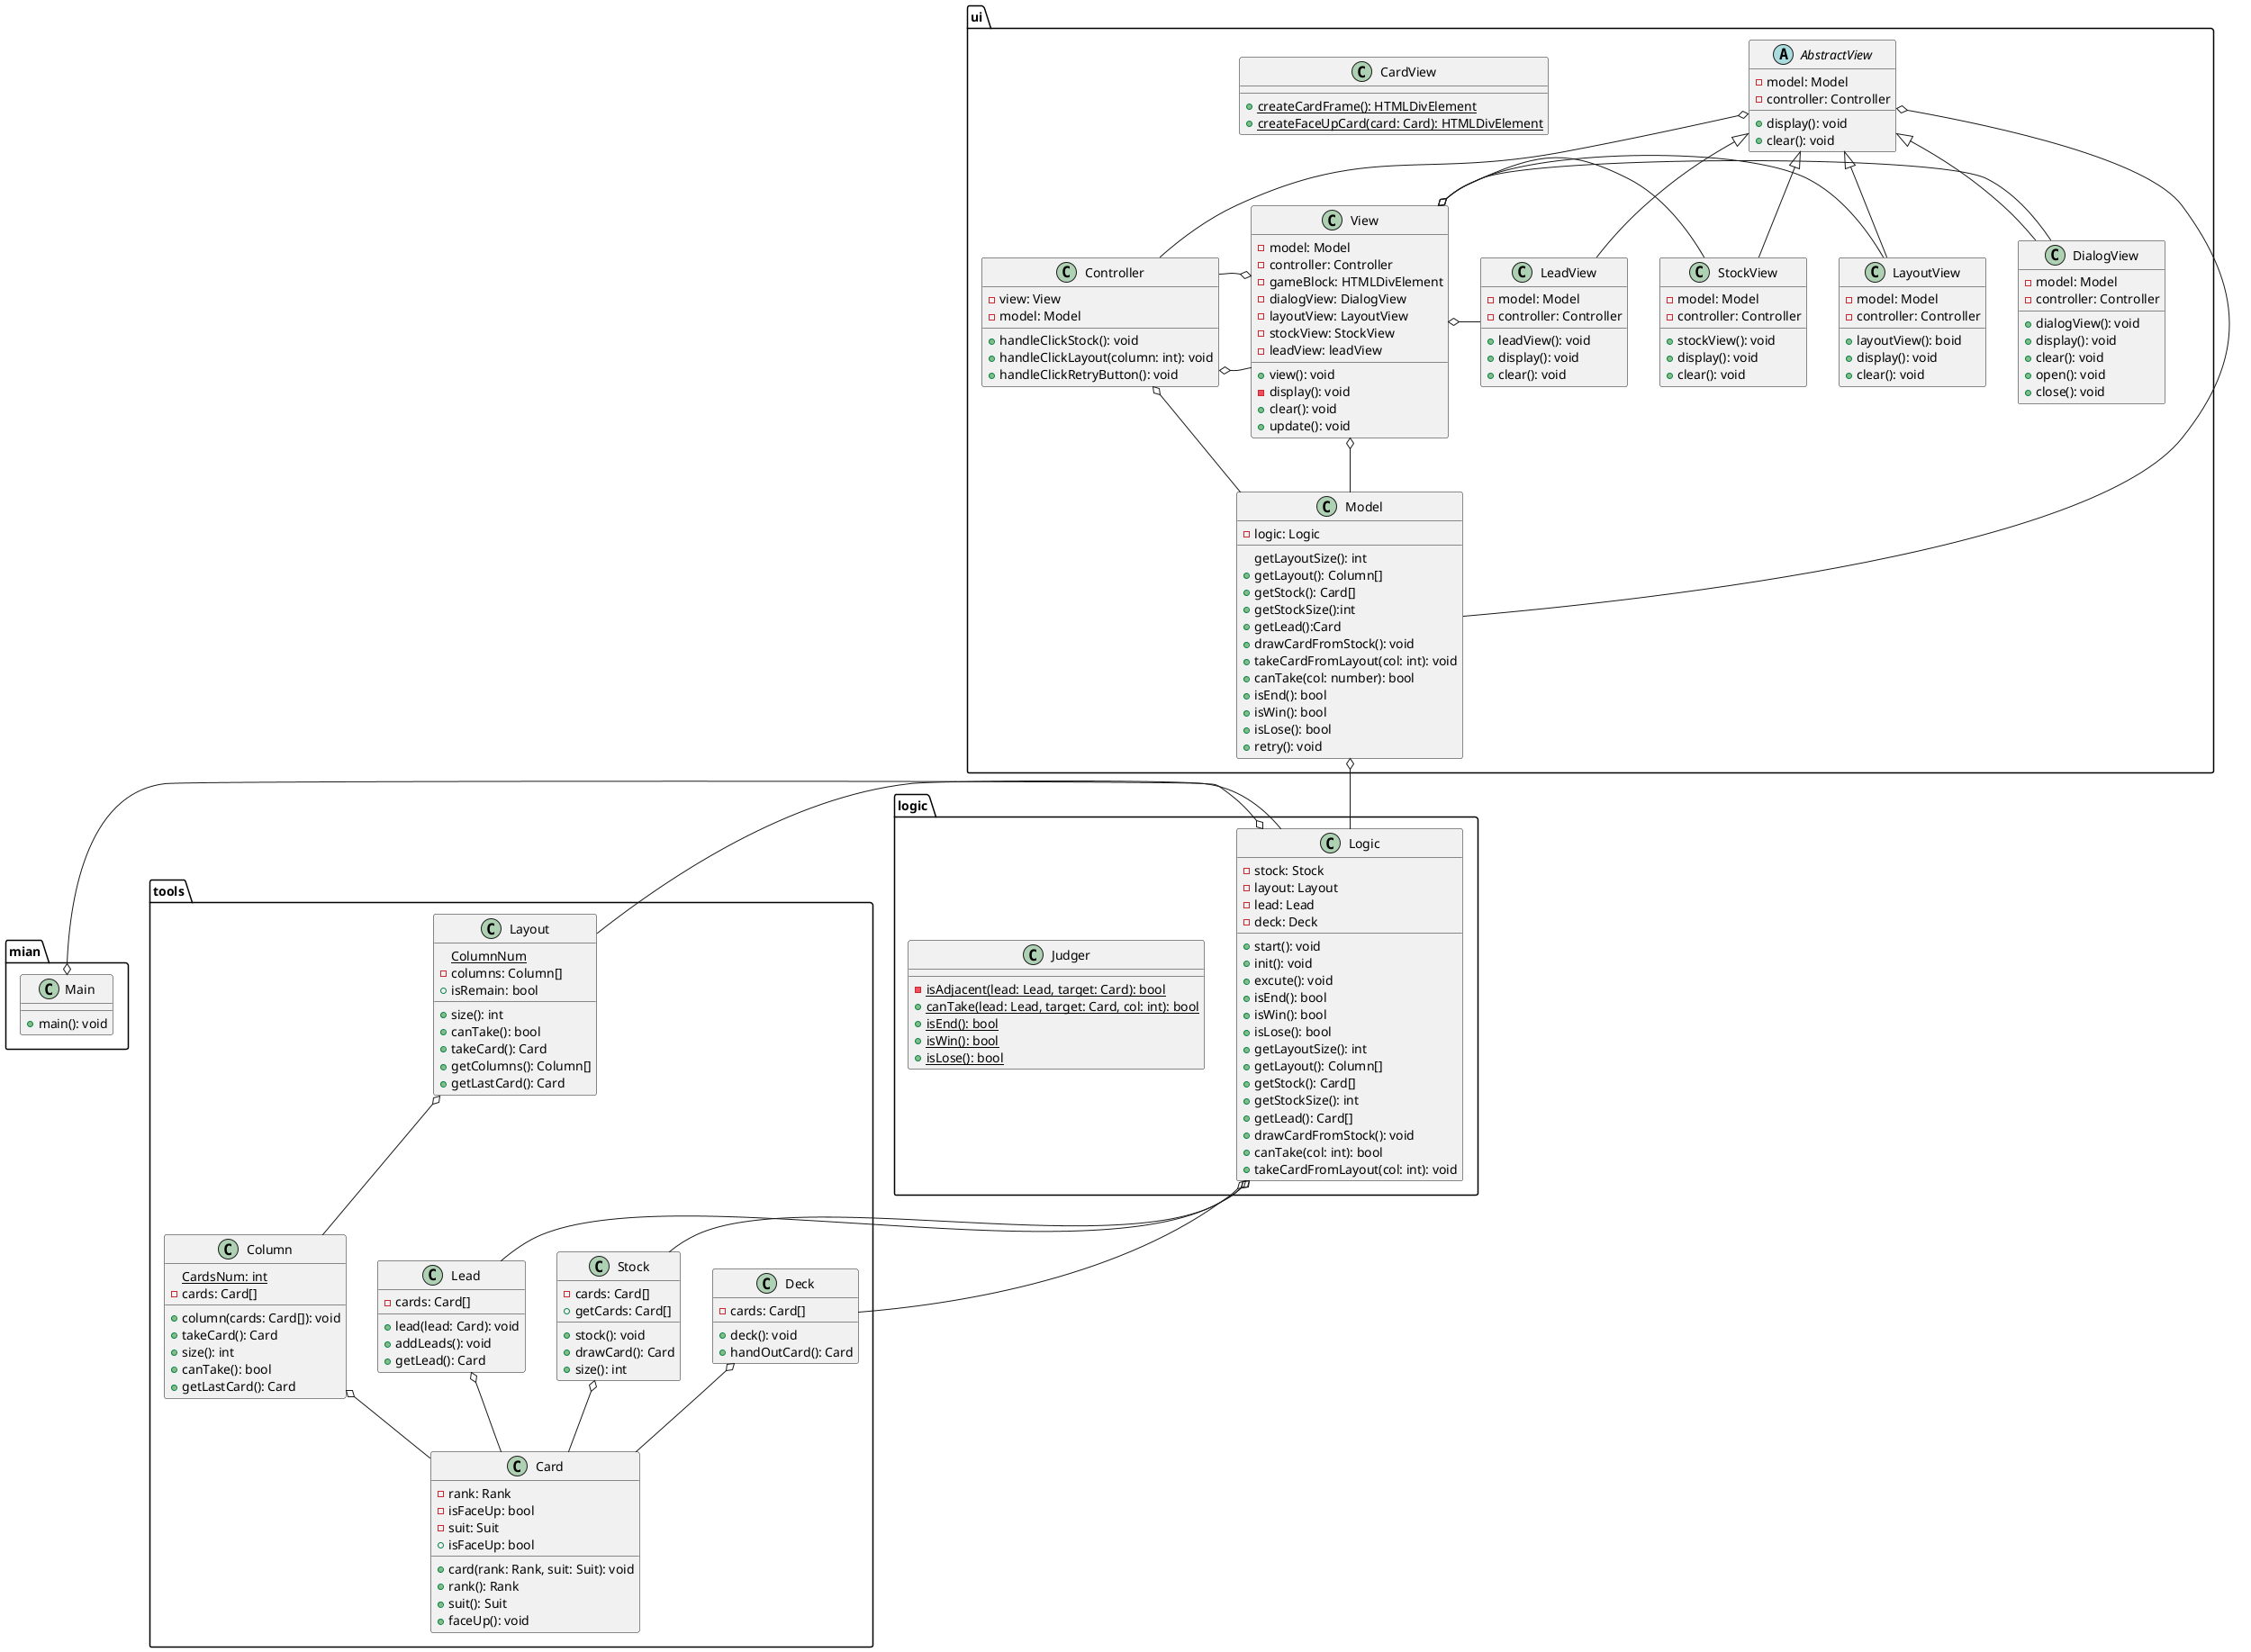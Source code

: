 @startuml GOLF

package "mian" {
    class Main{
        +main(): void
    }
}

package "logic" {
    class Logic {
        -stock: Stock
        -layout: Layout
        -lead: Lead
        -deck: Deck
        +start(): void
        +init(): void
        +excute(): void
        +isEnd(): bool
        +isWin(): bool
        +isLose(): bool
        +getLayoutSize(): int
        +getLayout(): Column[]
        +getStock(): Card[]
        +getStockSize(): int
        +getLead(): Card[]
        +drawCardFromStock(): void
        +canTake(col: int): bool
        +takeCardFromLayout(col: int): void
    }

    class Judger {
        {static} -isAdjacent(lead: Lead, target: Card): bool
        {static} +canTake(lead: Lead, target: Card, col: int): bool
        {static} +isEnd(): bool
        {static} +isWin(): bool
        {static} +isLose(): bool
    }
}

package "tools" {
    ' カード
    class Card {
        -rank: Rank
        -isFaceUp: bool
        -suit: Suit
        +card(rank: Rank, suit: Suit): void
        +rank(): Rank
        +suit(): Suit
        +isFaceUp: bool
        +faceUp(): void
    }
    ' 山札
    class Stock {
        -cards: Card[]
        +stock(): void
        +drawCard(): Card
        +size(): int
        +getCards: Card[]
    }
    ' 列
    class Column {
        {static} CardsNum: int
        -cards: Card[]
        +column(cards: Card[]): void
        +takeCard(): Card
        +size(): int
        +canTake(): bool
        +getLastCard(): Card
    }
    ' 場札
    class Layout {
        {static} ColumnNum
        -columns: Column[]
        +size(): int
        +canTake(): bool
        +takeCard(): Card
        +getColumns(): Column[]
        +getLastCard(): Card
        +isRemain: bool
    }
    ' 台札
    class Lead {
        -cards: Card[]
        +lead(lead: Card): void
        +addLeads(): void
        +getLead(): Card
    }
    ' デッキ
    class Deck {
        -cards: Card[]
        +deck(): void
        +handOutCard(): Card
    }
}

package "ui" {
    class Model {
        -logic: Logic
        getLayoutSize(): int
        +getLayout(): Column[]
        +getStock(): Card[]
        +getStockSize():int
        +getLead():Card
        +drawCardFromStock(): void
        +takeCardFromLayout(col: int): void
        +canTake(col: number): bool
        +isEnd(): bool
        +isWin(): bool
        +isLose(): bool
        +retry(): void
    }
    abstract AbstractView{
        -model: Model
        -controller: Controller
        +display(): void
        +clear(): void
    }

    class LayoutView {
        -model: Model
        -controller: Controller
        +layoutView(): boid
        +display(): void
        +clear(): void
    }
    class StockView {
        -model: Model
        -controller: Controller
        +stockView(): void
        +display(): void
        +clear(): void
    }
    class LeadView {
        -model: Model
        -controller: Controller
        +leadView(): void
        +display(): void
        +clear(): void
    }

    class DialogView {
        -model: Model
        -controller: Controller
        +dialogView(): void
        +display(): void
        +clear(): void
        +open(): void
        +close(): void
    }

    class CardView {
        {static} +createCardFrame(): HTMLDivElement
        {static} +createFaceUpCard(card: Card): HTMLDivElement
    }

    class View {
        -model: Model
        -controller: Controller
        -gameBlock: HTMLDivElement
        -dialogView: DialogView
        -layoutView: LayoutView
        -stockView: StockView
        -leadView: leadView

        +view(): void
        -display(): void
        +clear(): void
        +update(): void
    }
    class Controller {
        -view: View
        -model: Model
        +handleClickStock(): void
        +handleClickLayout(column: int): void
        +handleClickRetryButton(): void
    }
}

Main o- Logic
Deck o-- Card
Stock o-- Card
Lead o-- Card
Column o-- Card
Layout o-- Column
Logic o- Deck
Logic o- Stock
Logic o- Lead
Logic o- Layout
Controller o- Model
Controller o- View
View o-- Model
View o- Controller
AbstractView o- Model
AbstractView o- Controller
AbstractView <|-- LayoutView
AbstractView <|-- StockView
AbstractView <|-- LeadView
AbstractView <|-- DialogView
View o- LayoutView
View o- StockView
View o- LeadView
View o- DialogView
Model o-- Logic

@enduml
